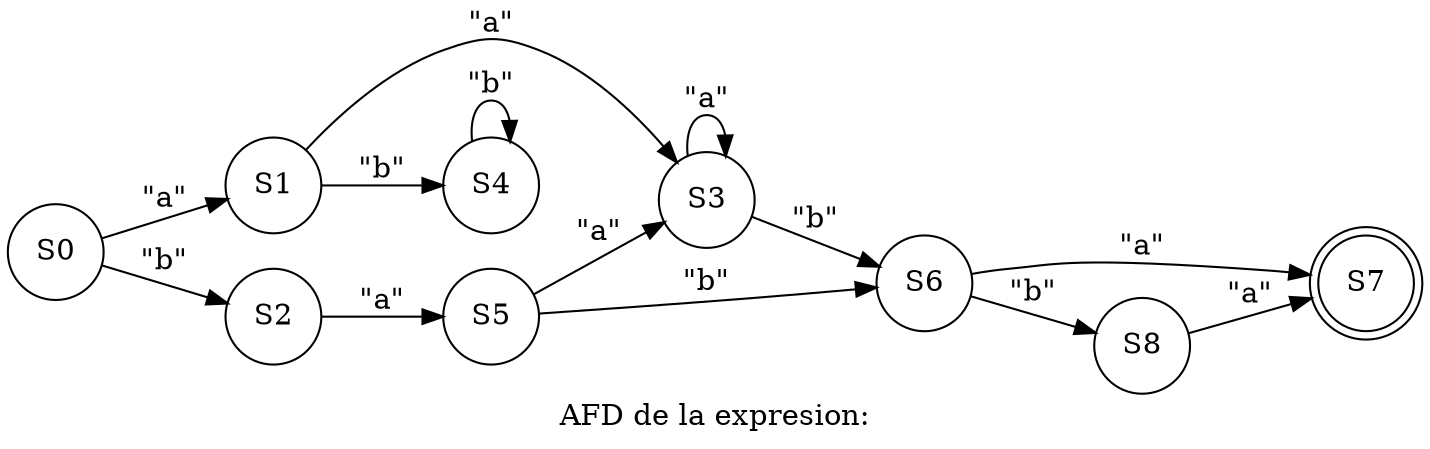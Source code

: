 digraph dot{
rankdir=LR;
 node[shape="circle"];
label = "AFD de la expresion:";
S0[label = "S0"];
S0->S1[label="\"a\""];
S0->S2[label="\"b\""];
S1[label = "S1"];
S1->S3[label="\"a\""];
S1->S4[label="\"b\""];
S2[label = "S2"];
S2->S5[label="\"a\""];
S3[label = "S3"];
S3->S3[label="\"a\""];
S3->S6[label="\"b\""];
S4[label = "S4"];
S4->S4[label="\"b\""];
S5[label = "S5"];
S5->S3[label="\"a\""];
S5->S6[label="\"b\""];
S6[label = "S6"];
S6->S7[label="\"a\""];
S7[shape = "doublecircle"];S6->S8[label="\"b\""];
S7[label = "S7"];
S8[label = "S8"];
S8->S7[label="\"a\""];
S7[shape = "doublecircle"];
}